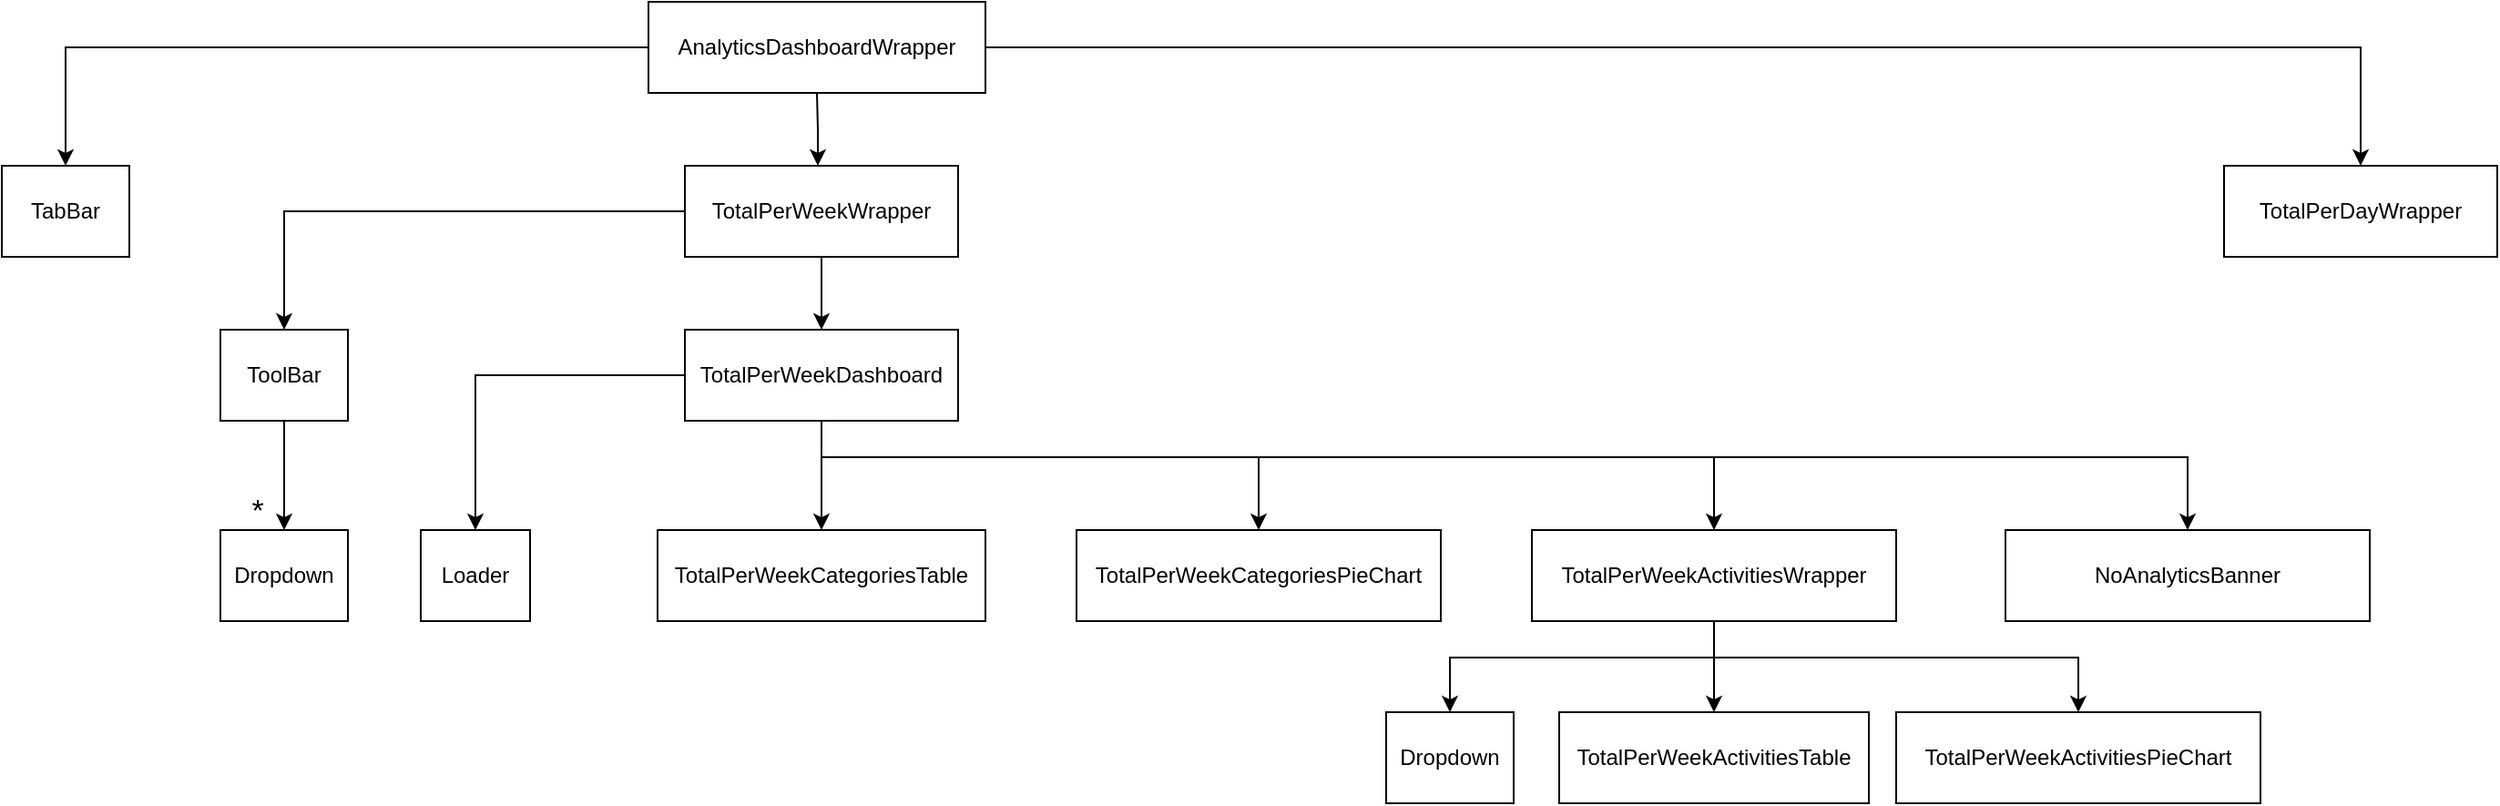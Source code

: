 <mxfile version="15.0.0" type="device"><diagram id="Q4RsvDInF1AOOWlbF3qY" name="Page-1"><mxGraphModel dx="1422" dy="1874" grid="1" gridSize="10" guides="1" tooltips="1" connect="1" arrows="1" fold="1" page="1" pageScale="1" pageWidth="850" pageHeight="1100" math="0" shadow="0"><root><mxCell id="0"/><mxCell id="1" parent="0"/><mxCell id="-4If8Y3tP62pIOy8BvOR-3" style="edgeStyle=orthogonalEdgeStyle;rounded=0;orthogonalLoop=1;jettySize=auto;html=1;entryX=0.5;entryY=0;entryDx=0;entryDy=0;" parent="1" source="-4If8Y3tP62pIOy8BvOR-1" target="-4If8Y3tP62pIOy8BvOR-2" edge="1"><mxGeometry relative="1" as="geometry"/></mxCell><mxCell id="-4If8Y3tP62pIOy8BvOR-5" style="edgeStyle=orthogonalEdgeStyle;rounded=0;orthogonalLoop=1;jettySize=auto;html=1;entryX=0.5;entryY=0;entryDx=0;entryDy=0;" parent="1" source="-4If8Y3tP62pIOy8BvOR-1" target="-4If8Y3tP62pIOy8BvOR-4" edge="1"><mxGeometry relative="1" as="geometry"/></mxCell><mxCell id="-4If8Y3tP62pIOy8BvOR-29" style="edgeStyle=orthogonalEdgeStyle;rounded=0;orthogonalLoop=1;jettySize=auto;html=1;entryX=0.5;entryY=1;entryDx=0;entryDy=0;fontSize=17;endArrow=none;endFill=0;startArrow=classic;startFill=1;" parent="1" source="-4If8Y3tP62pIOy8BvOR-1" target="-4If8Y3tP62pIOy8BvOR-25" edge="1"><mxGeometry relative="1" as="geometry"><Array as="points"><mxPoint x="758" y="-80"/><mxPoint x="757" y="-80"/></Array></mxGeometry></mxCell><mxCell id="-4If8Y3tP62pIOy8BvOR-1" value="TotalPerWeekWrapper" style="rounded=0;whiteSpace=wrap;html=1;" parent="1" vertex="1"><mxGeometry x="685" y="-60" width="150" height="50" as="geometry"/></mxCell><mxCell id="-4If8Y3tP62pIOy8BvOR-8" style="edgeStyle=orthogonalEdgeStyle;rounded=0;orthogonalLoop=1;jettySize=auto;html=1;entryX=0.5;entryY=0;entryDx=0;entryDy=0;" parent="1" source="-4If8Y3tP62pIOy8BvOR-2" target="-4If8Y3tP62pIOy8BvOR-7" edge="1"><mxGeometry relative="1" as="geometry"/></mxCell><mxCell id="-4If8Y3tP62pIOy8BvOR-2" value="ToolBar" style="rounded=0;whiteSpace=wrap;html=1;" parent="1" vertex="1"><mxGeometry x="430" y="30" width="70" height="50" as="geometry"/></mxCell><mxCell id="-4If8Y3tP62pIOy8BvOR-10" style="edgeStyle=orthogonalEdgeStyle;rounded=0;orthogonalLoop=1;jettySize=auto;html=1;entryX=0.5;entryY=0;entryDx=0;entryDy=0;fontSize=17;" parent="1" source="-4If8Y3tP62pIOy8BvOR-4" target="-4If8Y3tP62pIOy8BvOR-6" edge="1"><mxGeometry relative="1" as="geometry"/></mxCell><mxCell id="-4If8Y3tP62pIOy8BvOR-16" style="edgeStyle=orthogonalEdgeStyle;rounded=0;orthogonalLoop=1;jettySize=auto;html=1;entryX=0.5;entryY=0;entryDx=0;entryDy=0;fontSize=17;" parent="1" source="-4If8Y3tP62pIOy8BvOR-4" target="-4If8Y3tP62pIOy8BvOR-11" edge="1"><mxGeometry relative="1" as="geometry"/></mxCell><mxCell id="-4If8Y3tP62pIOy8BvOR-22" style="edgeStyle=orthogonalEdgeStyle;rounded=0;orthogonalLoop=1;jettySize=auto;html=1;entryX=0.5;entryY=0;entryDx=0;entryDy=0;fontSize=17;" parent="1" source="-4If8Y3tP62pIOy8BvOR-4" target="-4If8Y3tP62pIOy8BvOR-13" edge="1"><mxGeometry relative="1" as="geometry"><Array as="points"><mxPoint x="760" y="100"/><mxPoint x="1000" y="100"/></Array></mxGeometry></mxCell><mxCell id="-4If8Y3tP62pIOy8BvOR-23" style="edgeStyle=orthogonalEdgeStyle;rounded=0;orthogonalLoop=1;jettySize=auto;html=1;entryX=0.5;entryY=0;entryDx=0;entryDy=0;fontSize=17;" parent="1" source="-4If8Y3tP62pIOy8BvOR-4" target="-4If8Y3tP62pIOy8BvOR-18" edge="1"><mxGeometry relative="1" as="geometry"><Array as="points"><mxPoint x="760" y="100"/><mxPoint x="1250" y="100"/></Array></mxGeometry></mxCell><mxCell id="-4If8Y3tP62pIOy8BvOR-24" style="edgeStyle=orthogonalEdgeStyle;rounded=0;orthogonalLoop=1;jettySize=auto;html=1;entryX=0.5;entryY=0;entryDx=0;entryDy=0;fontSize=17;" parent="1" source="-4If8Y3tP62pIOy8BvOR-4" target="-4If8Y3tP62pIOy8BvOR-20" edge="1"><mxGeometry relative="1" as="geometry"><Array as="points"><mxPoint x="760" y="100"/><mxPoint x="1510" y="100"/></Array></mxGeometry></mxCell><mxCell id="-4If8Y3tP62pIOy8BvOR-4" value="TotalPerWeekDashboard" style="rounded=0;whiteSpace=wrap;html=1;" parent="1" vertex="1"><mxGeometry x="685" y="30" width="150" height="50" as="geometry"/></mxCell><mxCell id="-4If8Y3tP62pIOy8BvOR-6" value="Loader" style="rounded=0;whiteSpace=wrap;html=1;" parent="1" vertex="1"><mxGeometry x="540" y="140" width="60" height="50" as="geometry"/></mxCell><mxCell id="-4If8Y3tP62pIOy8BvOR-7" value="Dropdown" style="rounded=0;whiteSpace=wrap;html=1;" parent="1" vertex="1"><mxGeometry x="430" y="140" width="70" height="50" as="geometry"/></mxCell><mxCell id="-4If8Y3tP62pIOy8BvOR-9" value="*" style="text;html=1;align=center;verticalAlign=middle;resizable=0;points=[];autosize=1;strokeColor=none;fontSize=17;" parent="1" vertex="1"><mxGeometry x="440" y="115" width="20" height="30" as="geometry"/></mxCell><mxCell id="-4If8Y3tP62pIOy8BvOR-11" value="TotalPerWeekCategoriesTable" style="rounded=0;whiteSpace=wrap;html=1;" parent="1" vertex="1"><mxGeometry x="670" y="140" width="180" height="50" as="geometry"/></mxCell><mxCell id="-4If8Y3tP62pIOy8BvOR-13" value="TotalPerWeekCategoriesPieChart" style="rounded=0;whiteSpace=wrap;html=1;" parent="1" vertex="1"><mxGeometry x="900" y="140" width="200" height="50" as="geometry"/></mxCell><mxCell id="-4If8Y3tP62pIOy8BvOR-35" style="edgeStyle=orthogonalEdgeStyle;rounded=0;orthogonalLoop=1;jettySize=auto;html=1;entryX=0.5;entryY=0;entryDx=0;entryDy=0;fontSize=17;startArrow=none;startFill=0;endArrow=classic;endFill=1;" parent="1" source="-4If8Y3tP62pIOy8BvOR-18" target="-4If8Y3tP62pIOy8BvOR-34" edge="1"><mxGeometry relative="1" as="geometry"><Array as="points"><mxPoint x="1250" y="210"/><mxPoint x="1105" y="210"/></Array></mxGeometry></mxCell><mxCell id="-4If8Y3tP62pIOy8BvOR-36" style="edgeStyle=orthogonalEdgeStyle;rounded=0;orthogonalLoop=1;jettySize=auto;html=1;exitX=0.5;exitY=1;exitDx=0;exitDy=0;entryX=0.5;entryY=0;entryDx=0;entryDy=0;fontSize=17;startArrow=none;startFill=0;endArrow=classic;endFill=1;" parent="1" source="-4If8Y3tP62pIOy8BvOR-18" target="-4If8Y3tP62pIOy8BvOR-32" edge="1"><mxGeometry relative="1" as="geometry"/></mxCell><mxCell id="-4If8Y3tP62pIOy8BvOR-37" style="edgeStyle=orthogonalEdgeStyle;rounded=0;orthogonalLoop=1;jettySize=auto;html=1;entryX=0.5;entryY=0;entryDx=0;entryDy=0;fontSize=17;startArrow=none;startFill=0;endArrow=classic;endFill=1;" parent="1" source="-4If8Y3tP62pIOy8BvOR-18" target="-4If8Y3tP62pIOy8BvOR-33" edge="1"><mxGeometry relative="1" as="geometry"><Array as="points"><mxPoint x="1250" y="210"/><mxPoint x="1450" y="210"/></Array></mxGeometry></mxCell><mxCell id="-4If8Y3tP62pIOy8BvOR-18" value="TotalPerWeekActivitiesWrapper" style="rounded=0;whiteSpace=wrap;html=1;" parent="1" vertex="1"><mxGeometry x="1150" y="140" width="200" height="50" as="geometry"/></mxCell><mxCell id="-4If8Y3tP62pIOy8BvOR-20" value="NoAnalyticsBanner" style="rounded=0;whiteSpace=wrap;html=1;" parent="1" vertex="1"><mxGeometry x="1410" y="140" width="200" height="50" as="geometry"/></mxCell><mxCell id="-4If8Y3tP62pIOy8BvOR-27" style="edgeStyle=orthogonalEdgeStyle;rounded=0;orthogonalLoop=1;jettySize=auto;html=1;entryX=0.5;entryY=0;entryDx=0;entryDy=0;fontSize=17;" parent="1" source="-4If8Y3tP62pIOy8BvOR-25" target="-4If8Y3tP62pIOy8BvOR-26" edge="1"><mxGeometry relative="1" as="geometry"/></mxCell><mxCell id="-4If8Y3tP62pIOy8BvOR-31" style="edgeStyle=orthogonalEdgeStyle;rounded=0;orthogonalLoop=1;jettySize=auto;html=1;entryX=0.5;entryY=0;entryDx=0;entryDy=0;fontSize=17;startArrow=none;startFill=0;endArrow=classic;endFill=1;" parent="1" source="-4If8Y3tP62pIOy8BvOR-25" target="-4If8Y3tP62pIOy8BvOR-30" edge="1"><mxGeometry relative="1" as="geometry"/></mxCell><mxCell id="-4If8Y3tP62pIOy8BvOR-25" value="AnalyticsDashboardWrapper" style="rounded=0;whiteSpace=wrap;html=1;" parent="1" vertex="1"><mxGeometry x="665" y="-150" width="185" height="50" as="geometry"/></mxCell><mxCell id="-4If8Y3tP62pIOy8BvOR-26" value="TabBar" style="rounded=0;whiteSpace=wrap;html=1;" parent="1" vertex="1"><mxGeometry x="310" y="-60" width="70" height="50" as="geometry"/></mxCell><mxCell id="-4If8Y3tP62pIOy8BvOR-30" value="TotalPerDayWrapper" style="rounded=0;whiteSpace=wrap;html=1;" parent="1" vertex="1"><mxGeometry x="1530" y="-60" width="150" height="50" as="geometry"/></mxCell><mxCell id="-4If8Y3tP62pIOy8BvOR-32" value="TotalPerWeekActivitiesTable" style="rounded=0;whiteSpace=wrap;html=1;" parent="1" vertex="1"><mxGeometry x="1165" y="240" width="170" height="50" as="geometry"/></mxCell><mxCell id="-4If8Y3tP62pIOy8BvOR-33" value="TotalPerWeekActivitiesPieChart" style="rounded=0;whiteSpace=wrap;html=1;" parent="1" vertex="1"><mxGeometry x="1350" y="240" width="200" height="50" as="geometry"/></mxCell><mxCell id="-4If8Y3tP62pIOy8BvOR-34" value="Dropdown" style="rounded=0;whiteSpace=wrap;html=1;" parent="1" vertex="1"><mxGeometry x="1070" y="240" width="70" height="50" as="geometry"/></mxCell></root></mxGraphModel></diagram></mxfile>